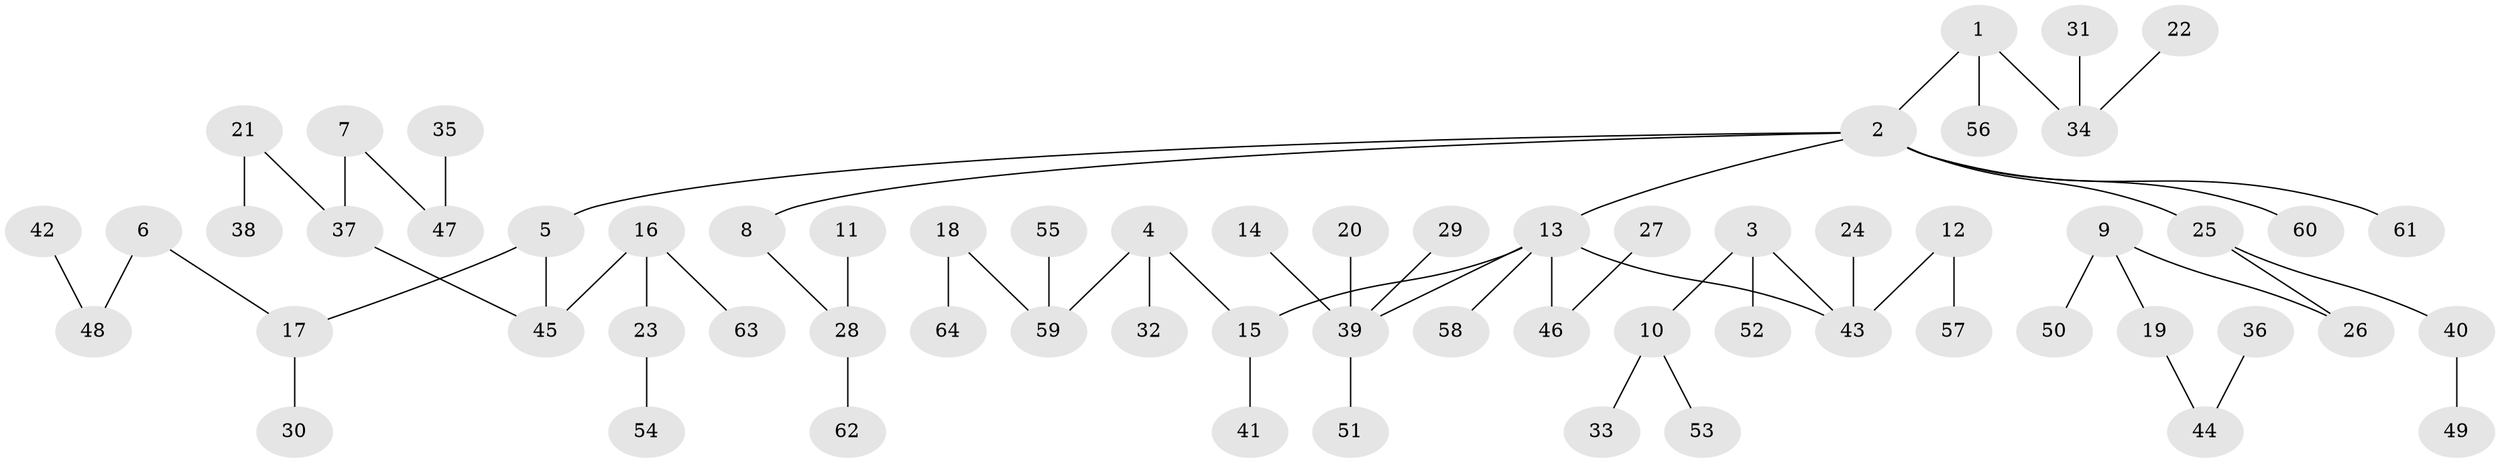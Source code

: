 // original degree distribution, {6: 0.023622047244094488, 4: 0.07086614173228346, 1: 0.47244094488188976, 3: 0.14960629921259844, 5: 0.023622047244094488, 2: 0.25984251968503935}
// Generated by graph-tools (version 1.1) at 2025/02/03/09/25 03:02:23]
// undirected, 64 vertices, 63 edges
graph export_dot {
graph [start="1"]
  node [color=gray90,style=filled];
  1;
  2;
  3;
  4;
  5;
  6;
  7;
  8;
  9;
  10;
  11;
  12;
  13;
  14;
  15;
  16;
  17;
  18;
  19;
  20;
  21;
  22;
  23;
  24;
  25;
  26;
  27;
  28;
  29;
  30;
  31;
  32;
  33;
  34;
  35;
  36;
  37;
  38;
  39;
  40;
  41;
  42;
  43;
  44;
  45;
  46;
  47;
  48;
  49;
  50;
  51;
  52;
  53;
  54;
  55;
  56;
  57;
  58;
  59;
  60;
  61;
  62;
  63;
  64;
  1 -- 2 [weight=1.0];
  1 -- 34 [weight=1.0];
  1 -- 56 [weight=1.0];
  2 -- 5 [weight=1.0];
  2 -- 8 [weight=1.0];
  2 -- 13 [weight=1.0];
  2 -- 25 [weight=1.0];
  2 -- 60 [weight=1.0];
  2 -- 61 [weight=1.0];
  3 -- 10 [weight=1.0];
  3 -- 43 [weight=1.0];
  3 -- 52 [weight=1.0];
  4 -- 15 [weight=1.0];
  4 -- 32 [weight=1.0];
  4 -- 59 [weight=1.0];
  5 -- 17 [weight=1.0];
  5 -- 45 [weight=1.0];
  6 -- 17 [weight=1.0];
  6 -- 48 [weight=1.0];
  7 -- 37 [weight=1.0];
  7 -- 47 [weight=1.0];
  8 -- 28 [weight=1.0];
  9 -- 19 [weight=1.0];
  9 -- 26 [weight=1.0];
  9 -- 50 [weight=1.0];
  10 -- 33 [weight=1.0];
  10 -- 53 [weight=1.0];
  11 -- 28 [weight=1.0];
  12 -- 43 [weight=1.0];
  12 -- 57 [weight=1.0];
  13 -- 15 [weight=1.0];
  13 -- 39 [weight=1.0];
  13 -- 43 [weight=1.0];
  13 -- 46 [weight=1.0];
  13 -- 58 [weight=1.0];
  14 -- 39 [weight=1.0];
  15 -- 41 [weight=1.0];
  16 -- 23 [weight=1.0];
  16 -- 45 [weight=1.0];
  16 -- 63 [weight=1.0];
  17 -- 30 [weight=1.0];
  18 -- 59 [weight=1.0];
  18 -- 64 [weight=1.0];
  19 -- 44 [weight=1.0];
  20 -- 39 [weight=1.0];
  21 -- 37 [weight=1.0];
  21 -- 38 [weight=1.0];
  22 -- 34 [weight=1.0];
  23 -- 54 [weight=1.0];
  24 -- 43 [weight=1.0];
  25 -- 26 [weight=1.0];
  25 -- 40 [weight=1.0];
  27 -- 46 [weight=1.0];
  28 -- 62 [weight=1.0];
  29 -- 39 [weight=1.0];
  31 -- 34 [weight=1.0];
  35 -- 47 [weight=1.0];
  36 -- 44 [weight=1.0];
  37 -- 45 [weight=1.0];
  39 -- 51 [weight=1.0];
  40 -- 49 [weight=1.0];
  42 -- 48 [weight=1.0];
  55 -- 59 [weight=1.0];
}
